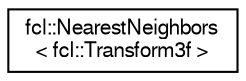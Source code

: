 digraph "Graphical Class Hierarchy"
{
  edge [fontname="FreeSans",fontsize="10",labelfontname="FreeSans",labelfontsize="10"];
  node [fontname="FreeSans",fontsize="10",shape=record];
  rankdir="LR";
  Node1 [label="fcl::NearestNeighbors\l\< fcl::Transform3f \>",height=0.2,width=0.4,color="black", fillcolor="white", style="filled",URL="$a00126.html"];
}
